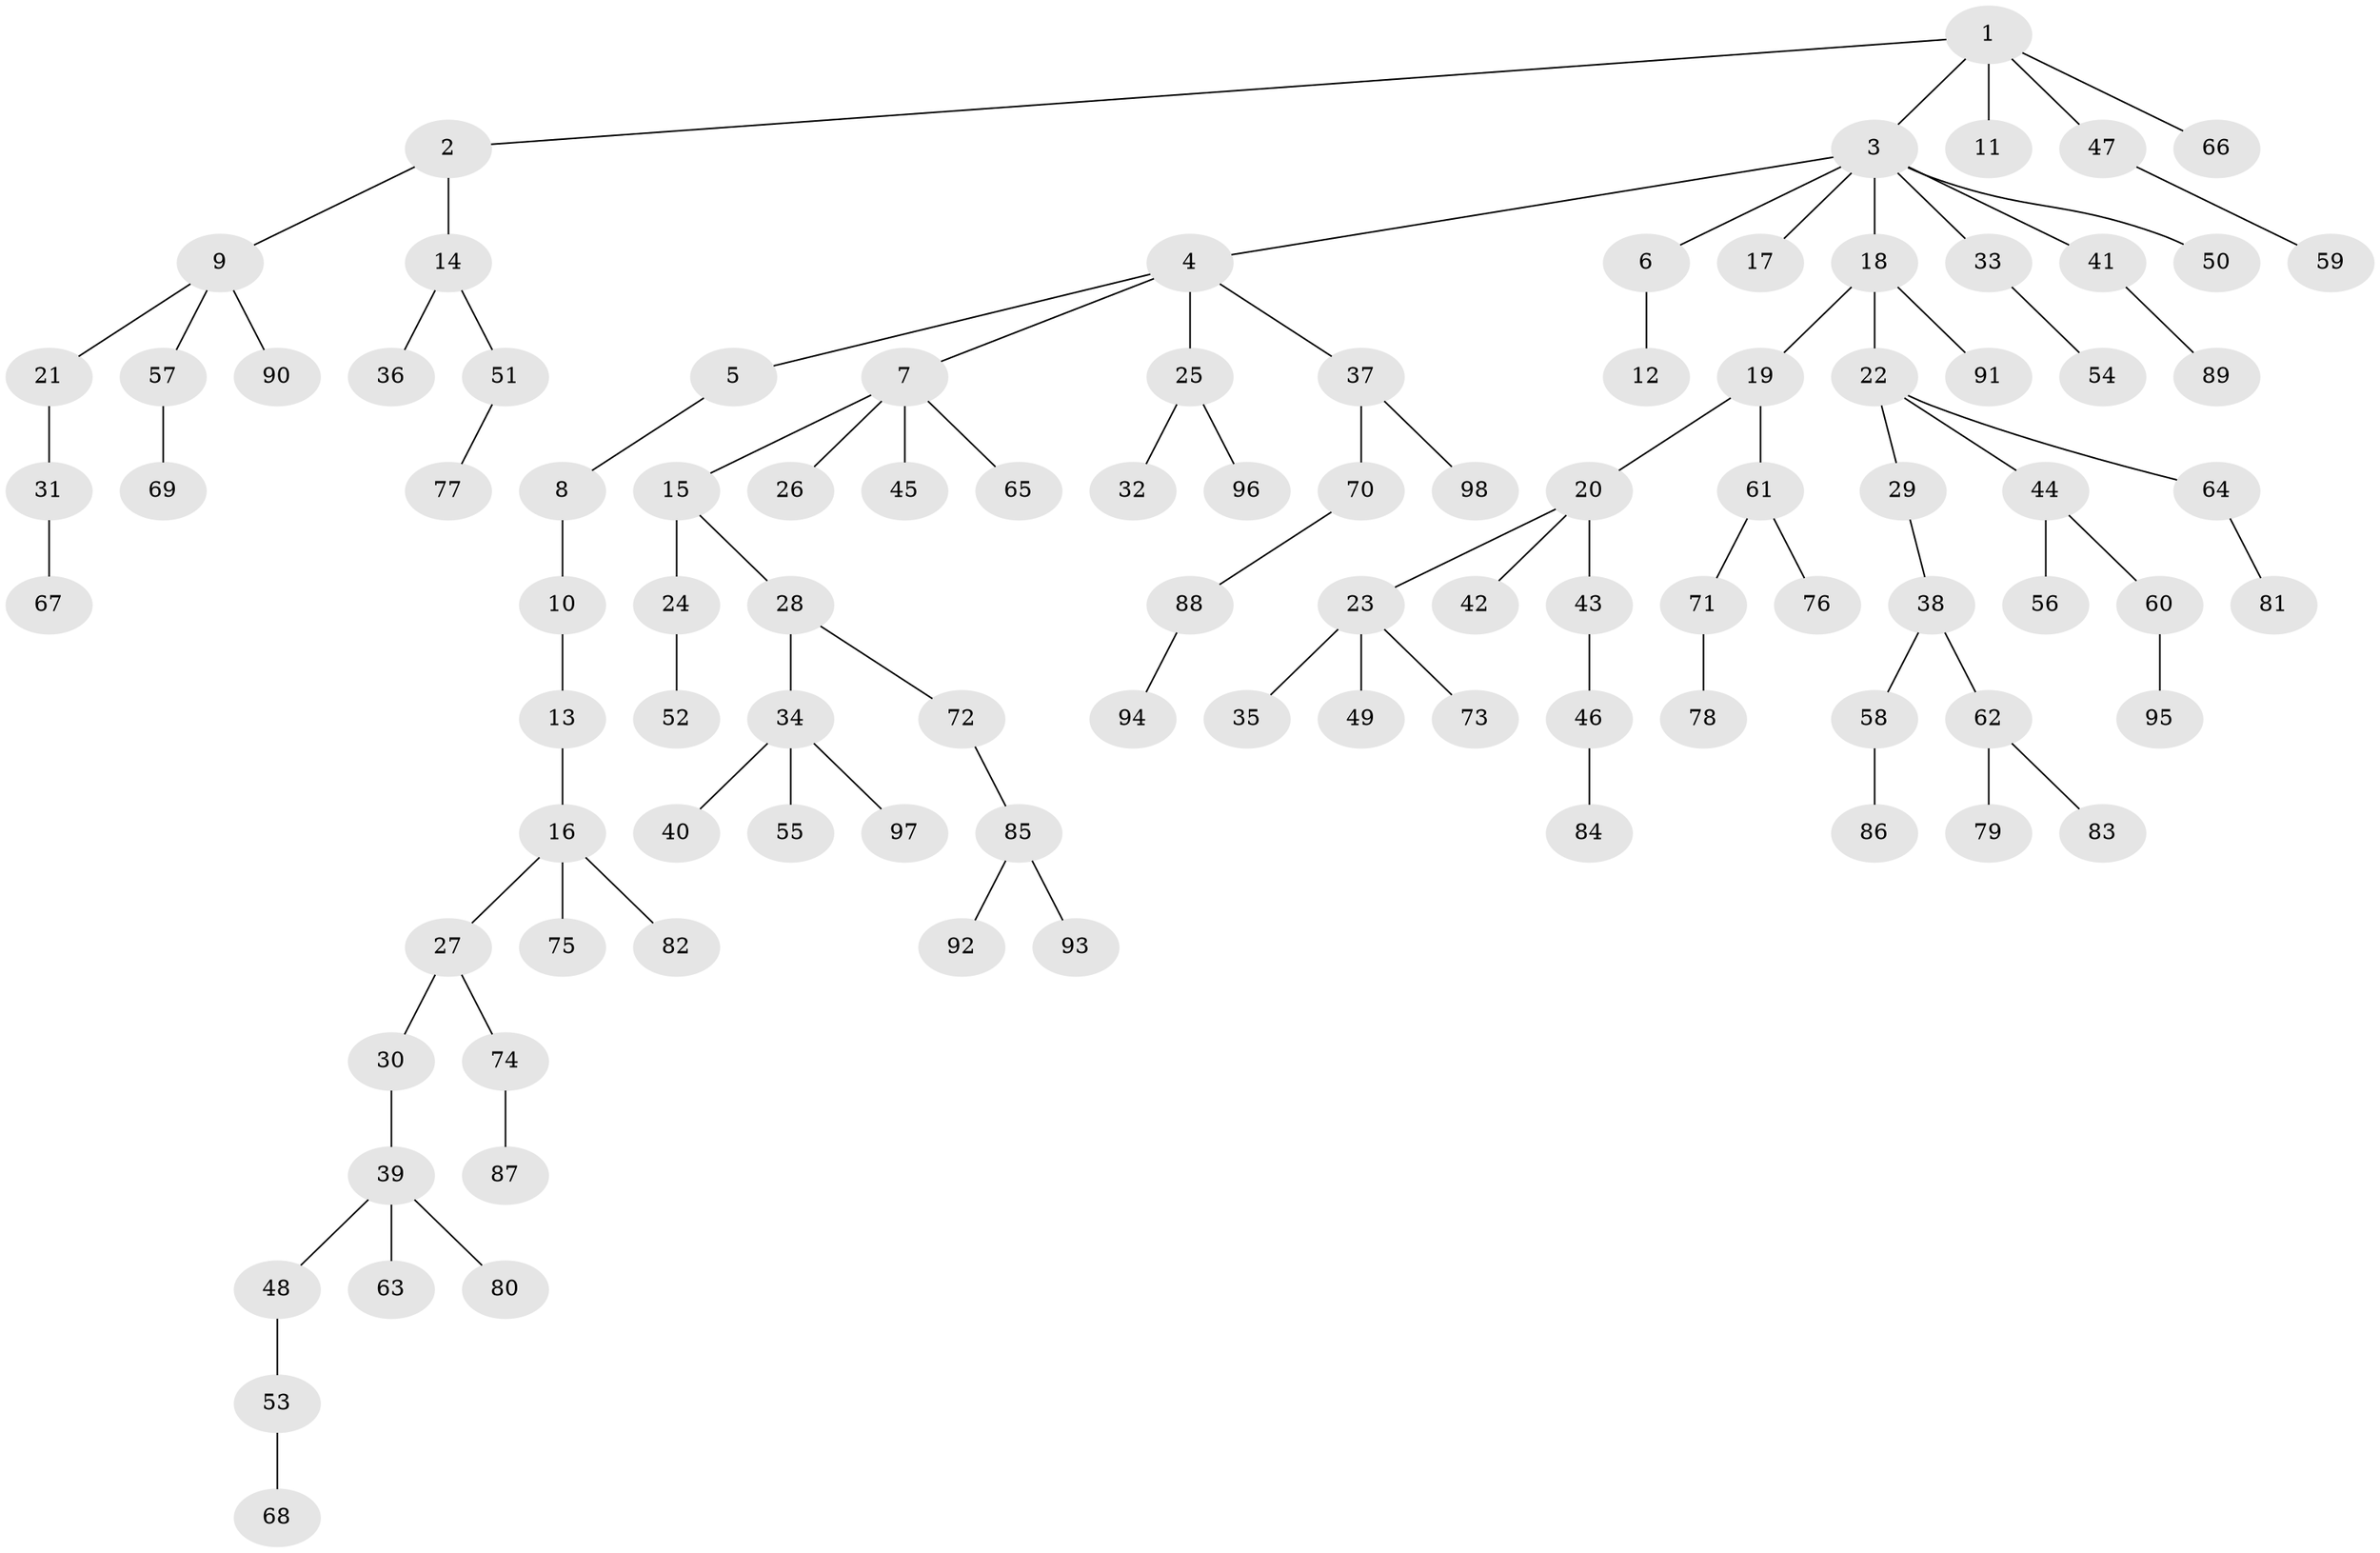 // coarse degree distribution, {2: 0.3, 3: 0.13333333333333333, 6: 0.03333333333333333, 4: 0.06666666666666667, 1: 0.4666666666666667}
// Generated by graph-tools (version 1.1) at 2025/52/03/04/25 22:52:02]
// undirected, 98 vertices, 97 edges
graph export_dot {
  node [color=gray90,style=filled];
  1;
  2;
  3;
  4;
  5;
  6;
  7;
  8;
  9;
  10;
  11;
  12;
  13;
  14;
  15;
  16;
  17;
  18;
  19;
  20;
  21;
  22;
  23;
  24;
  25;
  26;
  27;
  28;
  29;
  30;
  31;
  32;
  33;
  34;
  35;
  36;
  37;
  38;
  39;
  40;
  41;
  42;
  43;
  44;
  45;
  46;
  47;
  48;
  49;
  50;
  51;
  52;
  53;
  54;
  55;
  56;
  57;
  58;
  59;
  60;
  61;
  62;
  63;
  64;
  65;
  66;
  67;
  68;
  69;
  70;
  71;
  72;
  73;
  74;
  75;
  76;
  77;
  78;
  79;
  80;
  81;
  82;
  83;
  84;
  85;
  86;
  87;
  88;
  89;
  90;
  91;
  92;
  93;
  94;
  95;
  96;
  97;
  98;
  1 -- 2;
  1 -- 3;
  1 -- 11;
  1 -- 47;
  1 -- 66;
  2 -- 9;
  2 -- 14;
  3 -- 4;
  3 -- 6;
  3 -- 17;
  3 -- 18;
  3 -- 33;
  3 -- 41;
  3 -- 50;
  4 -- 5;
  4 -- 7;
  4 -- 25;
  4 -- 37;
  5 -- 8;
  6 -- 12;
  7 -- 15;
  7 -- 26;
  7 -- 45;
  7 -- 65;
  8 -- 10;
  9 -- 21;
  9 -- 57;
  9 -- 90;
  10 -- 13;
  13 -- 16;
  14 -- 36;
  14 -- 51;
  15 -- 24;
  15 -- 28;
  16 -- 27;
  16 -- 75;
  16 -- 82;
  18 -- 19;
  18 -- 22;
  18 -- 91;
  19 -- 20;
  19 -- 61;
  20 -- 23;
  20 -- 42;
  20 -- 43;
  21 -- 31;
  22 -- 29;
  22 -- 44;
  22 -- 64;
  23 -- 35;
  23 -- 49;
  23 -- 73;
  24 -- 52;
  25 -- 32;
  25 -- 96;
  27 -- 30;
  27 -- 74;
  28 -- 34;
  28 -- 72;
  29 -- 38;
  30 -- 39;
  31 -- 67;
  33 -- 54;
  34 -- 40;
  34 -- 55;
  34 -- 97;
  37 -- 70;
  37 -- 98;
  38 -- 58;
  38 -- 62;
  39 -- 48;
  39 -- 63;
  39 -- 80;
  41 -- 89;
  43 -- 46;
  44 -- 56;
  44 -- 60;
  46 -- 84;
  47 -- 59;
  48 -- 53;
  51 -- 77;
  53 -- 68;
  57 -- 69;
  58 -- 86;
  60 -- 95;
  61 -- 71;
  61 -- 76;
  62 -- 79;
  62 -- 83;
  64 -- 81;
  70 -- 88;
  71 -- 78;
  72 -- 85;
  74 -- 87;
  85 -- 92;
  85 -- 93;
  88 -- 94;
}
